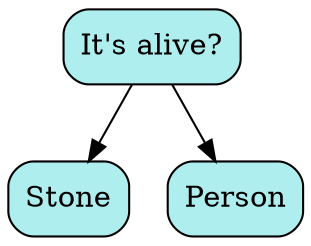 digraph
{
rankdir = TB;
POINT_0x61fda3fa72a0[shape=Mrecord, label = "It's alive?", style="filled",fillcolor="#AFEEEE"]
POINT_0x61fda3fa7460[shape=Mrecord, label = "Stone", style="filled",fillcolor="#AFEEEE"]
POINT_0x61fda3fa7380[shape=Mrecord, label = "Person", style="filled",fillcolor="#AFEEEE"]
POINT_0x61fda3fa72a0 -> POINT_0x61fda3fa7460
POINT_0x61fda3fa72a0 -> POINT_0x61fda3fa7380
}
